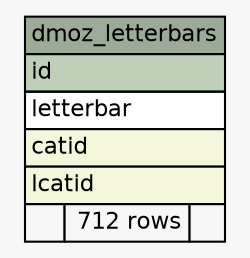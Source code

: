 // dot 2.17.20080109.0540 on Windows Vista 6.0
digraph "dmoz_letterbars" {
  graph [
    rankdir="RL"
    bgcolor="#f7f7f7"
  ];
  node [
    fontname="Helvetica"
    fontsize="11"
    shape="plaintext"
  ];
  edge [
    arrowsize="0.8"
  ];
  "dmoz_letterbars" [
    label=<
    <TABLE BORDER="0" CELLBORDER="1" CELLSPACING="0" BGCOLOR="#ffffff">
      <TR><TD PORT="dmoz_letterbars.heading" COLSPAN="3" BGCOLOR="#9bab96" ALIGN="CENTER">dmoz_letterbars</TD></TR>
      <TR><TD PORT="id" COLSPAN="3" BGCOLOR="#bed1b8" ALIGN="LEFT">id</TD></TR>
      <TR><TD PORT="letterbar" COLSPAN="3" ALIGN="LEFT">letterbar</TD></TR>
      <TR><TD PORT="catid" COLSPAN="3" BGCOLOR="#f4f7da" ALIGN="LEFT">catid</TD></TR>
      <TR><TD PORT="lcatid" COLSPAN="3" BGCOLOR="#f4f7da" ALIGN="LEFT">lcatid</TD></TR>
      <TR><TD ALIGN="LEFT" BGCOLOR="#f7f7f7">  </TD><TD ALIGN="RIGHT" BGCOLOR="#f7f7f7">712 rows</TD><TD ALIGN="RIGHT" BGCOLOR="#f7f7f7">  </TD></TR>
    </TABLE>>
    URL="tables/dmoz_letterbars.html#"
    tooltip="dmoz_letterbars"
  ];
}
